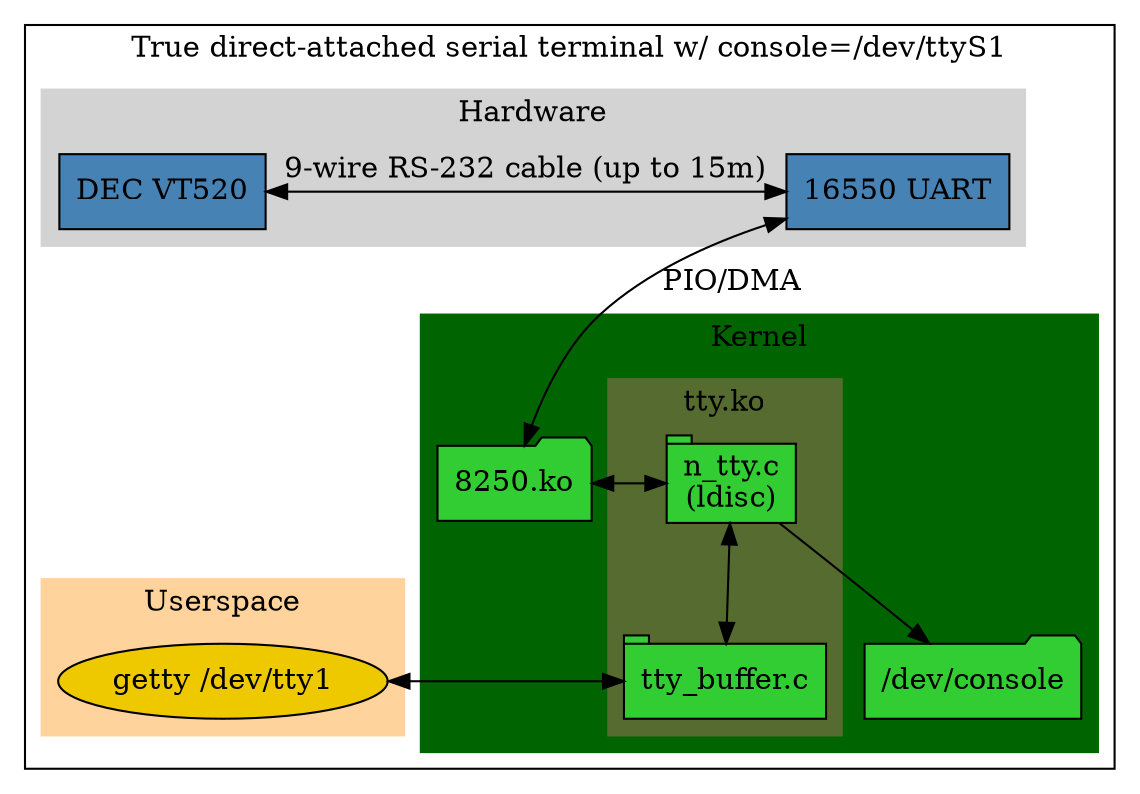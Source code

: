 digraph G {
  newrank=true;
  subgraph cluster_Serialconsole {
    label="True direct-attached serial terminal w/ console=/dev/ttyS1";
    subgraph cluster_hardware {
      label="Hardware";
      color=lightgrey;
      style=filled;
      Terminal->UART [ dir="both" label="9-wire RS-232 cable (up to 15m)" ]
      Terminal [ shape=box style=filled fillcolor=steelblue label="DEC VT520" ]
      UART [ shape=box style=filled fillcolor=steelblue label="16550 UART" ]
      { rank=same; Terminal UART } 
    }
    subgraph cluster_kernel {
      label="Kernel";
      color=darkgreen;
      style=filled;
      subgraph cluster_tty {
        ldisc [ shape=tab style=filled fillcolor=limegreen label="n_tty.c\n(ldisc)" ]
        ttyio [ shape=tab style=filled fillcolor=limegreen label="tty_buffer.c" ]
        label="tty.ko";
        color=darkolivegreen;
        style=filled;
        shape=folder;
        ldisc->ttyio [dir="both"];  
      }
      Serial [ shape=folder style=filled fillcolor=limegreen label="8250.ko" ] 
      Serial->ldisc [dir="both"];
      console [shape=folder style=filled fillcolor=limegreen label="/dev/console" ]
      ldisc->console
      { rank=same; ldisc Serial }
      { rank=same; ttyio console }
    }
    UART->Serial [dir="both" label="PIO/DMA" ]
    subgraph cluster_userspace {
      getty [ shape=ellipse style=filled fillcolor=gold2 label="getty /dev/tty1" ]
      label="Userspace";
      color=burlywood1;
      style=filled;
    }
    ttyio->getty [ dir="both" ]
  }
  {rank=same; getty ttyio console}
}
